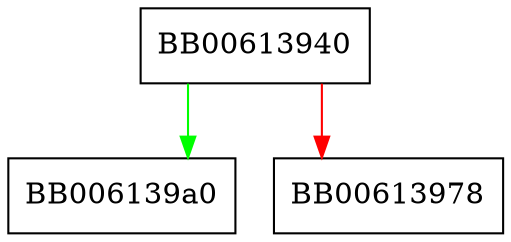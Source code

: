 digraph PEM_write_bio_PUBKEY {
  node [shape="box"];
  graph [splines=ortho];
  BB00613940 -> BB006139a0 [color="green"];
  BB00613940 -> BB00613978 [color="red"];
}